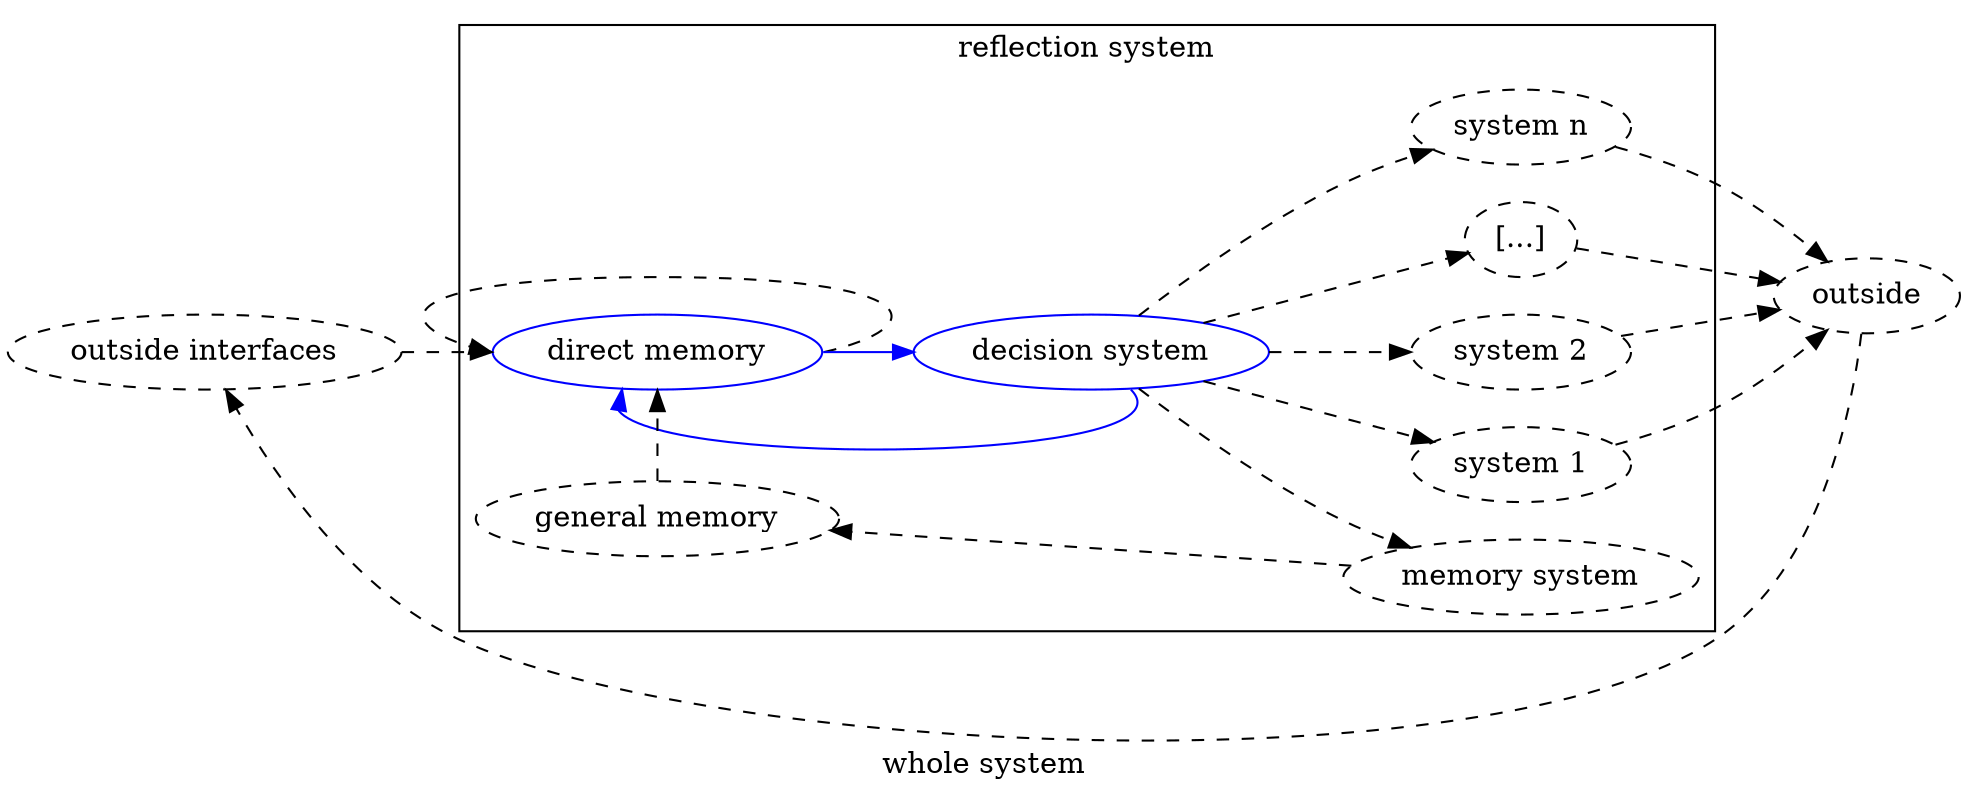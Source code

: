 /*
dot -Tsvg diagrams/reflection-system.dot > diagrams-output/reflection-system.svg
*/
digraph {
  label="whole system"
  rankdir=LR;
  node [style="dashed"];
  edge [style="dashed"];

  subgraph cluster_inner {
    label="reflection system"
    "direct memory" [color="blue", style=""];
    "decision system" [color="blue", style=""];
    "system 1";
    "system 2";
    "[...]";
    "system n";
    "memory system";
    "general memory";
  }

  // primary system
  subgraph {
    "direct memory" -> "decision system" [color="blue", style=""];
    "direct memory":e -> "direct memory":w;
    "decision system" -> "system 1";
    "decision system" -> "system 2";
    "decision system" -> "[...]";
    "decision system" -> "system n";
  }

  // outside
  subgraph {
  "outside interfaces" -> "direct memory";
    "system 1" -> "outside";
    "system 2" -> "outside";
    "[...]" -> "outside";
    "system n" -> "outside";
  }


  // intelligent system
  subgraph {
    "decision system" -> "memory system";
    "memory system" -> "general memory" -> "direct memory" [constraint=false];
  }

  // reflect system
  subgraph {
    edge [color="blue", style=""];
    "decision system":se -> "direct memory":sw;
  }

  "outside" -> "outside interfaces" [constraint=false];
}
